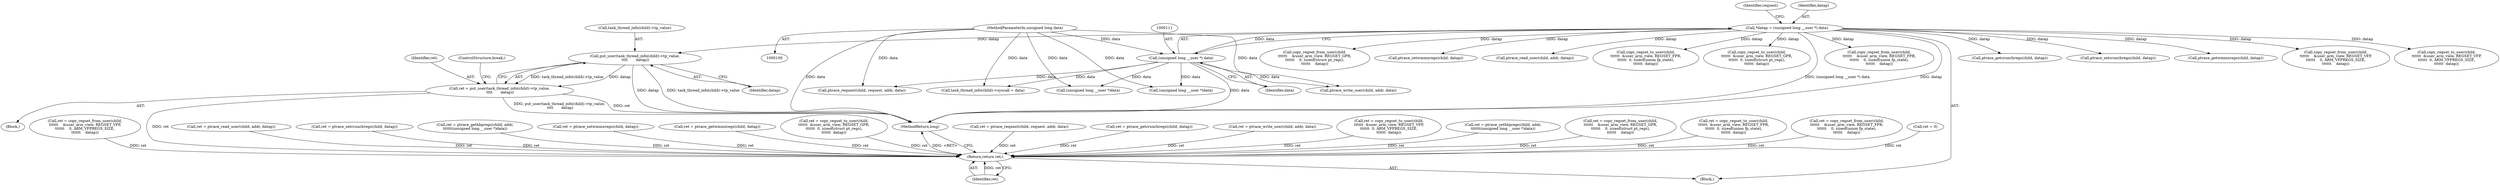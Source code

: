 digraph "0_linux_a4780adeefd042482f624f5e0d577bf9cdcbb760_0@pointer" {
"1000201" [label="(Call,put_user(task_thread_info(child)->tp_value,\n \t\t\t\t       datap))"];
"1000108" [label="(Call,*datap = (unsigned long __user *) data)"];
"1000110" [label="(Call,(unsigned long __user *) data)"];
"1000104" [label="(MethodParameterIn,unsigned long data)"];
"1000199" [label="(Call,ret = put_user(task_thread_info(child)->tp_value,\n \t\t\t\t       datap))"];
"1000306" [label="(Return,return ret;)"];
"1000246" [label="(Call,ret = copy_regset_from_user(child,\n\t\t\t\t\t\t    &user_arm_view, REGSET_VFP,\n\t\t\t\t\t\t    0, ARM_VFPREGS_SIZE,\n\t\t\t\t\t\t    datap))"];
"1000117" [label="(Call,ret = ptrace_read_user(child, addr, datap))"];
"1000119" [label="(Call,ptrace_read_user(child, addr, datap))"];
"1000105" [label="(Block,)"];
"1000200" [label="(Identifier,ret)"];
"1000110" [label="(Call,(unsigned long __user *) data)"];
"1000108" [label="(Call,*datap = (unsigned long __user *) data)"];
"1000115" [label="(Block,)"];
"1000227" [label="(Call,ret = ptrace_setcrunchregs(child, datap))"];
"1000161" [label="(Call,copy_regset_to_user(child,\n\t\t\t\t\t\t  &user_arm_view, REGSET_FPR,\n\t\t\t\t\t\t  0, sizeof(union fp_state),\n\t\t\t\t\t\t  datap))"];
"1000300" [label="(Call,ptrace_request(child, request, addr, data))"];
"1000135" [label="(Call,copy_regset_to_user(child,\n\t\t\t\t\t\t  &user_arm_view, REGSET_GPR,\n\t\t\t\t\t\t  0, sizeof(struct pt_regs),\n\t\t\t\t\t\t  datap))"];
"1000266" [label="(Call,ret = ptrace_gethbpregs(child, addr,\n\t\t\t\t\t\t(unsigned long __user *)data))"];
"1000308" [label="(MethodReturn,long)"];
"1000206" [label="(Identifier,datap)"];
"1000192" [label="(Call,ret = ptrace_setwmmxregs(child, datap))"];
"1000174" [label="(Call,copy_regset_from_user(child,\n\t\t\t\t\t\t    &user_arm_view, REGSET_FPR,\n\t\t\t\t\t\t    0, sizeof(union fp_state),\n\t\t\t\t\t\t    datap))"];
"1000209" [label="(Call,task_thread_info(child)->syscall = data)"];
"1000112" [label="(Identifier,data)"];
"1000222" [label="(Call,ptrace_getcrunchregs(child, datap))"];
"1000185" [label="(Call,ret = ptrace_getwmmxregs(child, datap))"];
"1000229" [label="(Call,ptrace_setcrunchregs(child, datap))"];
"1000133" [label="(Call,ret = copy_regset_to_user(child,\n\t\t\t\t\t\t  &user_arm_view, REGSET_GPR,\n\t\t\t\t\t\t  0, sizeof(struct pt_regs),\n\t\t\t\t\t\t  datap))"];
"1000202" [label="(Call,task_thread_info(child)->tp_value)"];
"1000298" [label="(Call,ret = ptrace_request(child, request, addr, data))"];
"1000220" [label="(Call,ret = ptrace_getcrunchregs(child, datap))"];
"1000104" [label="(MethodParameterIn,unsigned long data)"];
"1000187" [label="(Call,ptrace_getwmmxregs(child, datap))"];
"1000271" [label="(Call,(unsigned long __user *)data)"];
"1000207" [label="(ControlStructure,break;)"];
"1000199" [label="(Call,ret = put_user(task_thread_info(child)->tp_value,\n \t\t\t\t       datap))"];
"1000201" [label="(Call,put_user(task_thread_info(child)->tp_value,\n \t\t\t\t       datap))"];
"1000125" [label="(Call,ret = ptrace_write_user(child, addr, data))"];
"1000306" [label="(Return,return ret;)"];
"1000248" [label="(Call,copy_regset_from_user(child,\n\t\t\t\t\t\t    &user_arm_view, REGSET_VFP,\n\t\t\t\t\t\t    0, ARM_VFPREGS_SIZE,\n\t\t\t\t\t\t    datap))"];
"1000236" [label="(Call,copy_regset_to_user(child,\n\t\t\t\t\t\t  &user_arm_view, REGSET_VFP,\n\t\t\t\t\t\t  0, ARM_VFPREGS_SIZE,\n\t\t\t\t\t\t  datap))"];
"1000127" [label="(Call,ptrace_write_user(child, addr, data))"];
"1000307" [label="(Identifier,ret)"];
"1000234" [label="(Call,ret = copy_regset_to_user(child,\n\t\t\t\t\t\t  &user_arm_view, REGSET_VFP,\n\t\t\t\t\t\t  0, ARM_VFPREGS_SIZE,\n\t\t\t\t\t\t  datap))"];
"1000148" [label="(Call,copy_regset_from_user(child,\n\t\t\t\t\t\t    &user_arm_view, REGSET_GPR,\n\t\t\t\t\t\t    0, sizeof(struct pt_regs),\n\t\t\t\t\t\t    datap))"];
"1000114" [label="(Identifier,request)"];
"1000286" [label="(Call,ret = ptrace_sethbpregs(child, addr,\n\t\t\t\t\t\t(unsigned long __user *)data))"];
"1000146" [label="(Call,ret = copy_regset_from_user(child,\n\t\t\t\t\t\t    &user_arm_view, REGSET_GPR,\n\t\t\t\t\t\t    0, sizeof(struct pt_regs),\n\t\t\t\t\t\t    datap))"];
"1000159" [label="(Call,ret = copy_regset_to_user(child,\n\t\t\t\t\t\t  &user_arm_view, REGSET_FPR,\n\t\t\t\t\t\t  0, sizeof(union fp_state),\n\t\t\t\t\t\t  datap))"];
"1000291" [label="(Call,(unsigned long __user *)data)"];
"1000194" [label="(Call,ptrace_setwmmxregs(child, datap))"];
"1000109" [label="(Identifier,datap)"];
"1000172" [label="(Call,ret = copy_regset_from_user(child,\n\t\t\t\t\t\t    &user_arm_view, REGSET_FPR,\n\t\t\t\t\t\t    0, sizeof(union fp_state),\n\t\t\t\t\t\t    datap))"];
"1000215" [label="(Call,ret = 0)"];
"1000201" -> "1000199"  [label="AST: "];
"1000201" -> "1000206"  [label="CFG: "];
"1000202" -> "1000201"  [label="AST: "];
"1000206" -> "1000201"  [label="AST: "];
"1000199" -> "1000201"  [label="CFG: "];
"1000201" -> "1000308"  [label="DDG: datap"];
"1000201" -> "1000308"  [label="DDG: task_thread_info(child)->tp_value"];
"1000201" -> "1000199"  [label="DDG: task_thread_info(child)->tp_value"];
"1000201" -> "1000199"  [label="DDG: datap"];
"1000108" -> "1000201"  [label="DDG: datap"];
"1000108" -> "1000105"  [label="AST: "];
"1000108" -> "1000110"  [label="CFG: "];
"1000109" -> "1000108"  [label="AST: "];
"1000110" -> "1000108"  [label="AST: "];
"1000114" -> "1000108"  [label="CFG: "];
"1000108" -> "1000308"  [label="DDG: (unsigned long __user *) data"];
"1000108" -> "1000308"  [label="DDG: datap"];
"1000110" -> "1000108"  [label="DDG: data"];
"1000108" -> "1000119"  [label="DDG: datap"];
"1000108" -> "1000135"  [label="DDG: datap"];
"1000108" -> "1000148"  [label="DDG: datap"];
"1000108" -> "1000161"  [label="DDG: datap"];
"1000108" -> "1000174"  [label="DDG: datap"];
"1000108" -> "1000187"  [label="DDG: datap"];
"1000108" -> "1000194"  [label="DDG: datap"];
"1000108" -> "1000222"  [label="DDG: datap"];
"1000108" -> "1000229"  [label="DDG: datap"];
"1000108" -> "1000236"  [label="DDG: datap"];
"1000108" -> "1000248"  [label="DDG: datap"];
"1000110" -> "1000112"  [label="CFG: "];
"1000111" -> "1000110"  [label="AST: "];
"1000112" -> "1000110"  [label="AST: "];
"1000110" -> "1000308"  [label="DDG: data"];
"1000104" -> "1000110"  [label="DDG: data"];
"1000110" -> "1000127"  [label="DDG: data"];
"1000110" -> "1000209"  [label="DDG: data"];
"1000110" -> "1000271"  [label="DDG: data"];
"1000110" -> "1000291"  [label="DDG: data"];
"1000110" -> "1000300"  [label="DDG: data"];
"1000104" -> "1000100"  [label="AST: "];
"1000104" -> "1000308"  [label="DDG: data"];
"1000104" -> "1000127"  [label="DDG: data"];
"1000104" -> "1000209"  [label="DDG: data"];
"1000104" -> "1000271"  [label="DDG: data"];
"1000104" -> "1000291"  [label="DDG: data"];
"1000104" -> "1000300"  [label="DDG: data"];
"1000199" -> "1000115"  [label="AST: "];
"1000200" -> "1000199"  [label="AST: "];
"1000207" -> "1000199"  [label="CFG: "];
"1000199" -> "1000308"  [label="DDG: put_user(task_thread_info(child)->tp_value,\n \t\t\t\t       datap)"];
"1000199" -> "1000308"  [label="DDG: ret"];
"1000199" -> "1000306"  [label="DDG: ret"];
"1000306" -> "1000105"  [label="AST: "];
"1000306" -> "1000307"  [label="CFG: "];
"1000307" -> "1000306"  [label="AST: "];
"1000308" -> "1000306"  [label="CFG: "];
"1000306" -> "1000308"  [label="DDG: <RET>"];
"1000307" -> "1000306"  [label="DDG: ret"];
"1000220" -> "1000306"  [label="DDG: ret"];
"1000234" -> "1000306"  [label="DDG: ret"];
"1000298" -> "1000306"  [label="DDG: ret"];
"1000117" -> "1000306"  [label="DDG: ret"];
"1000146" -> "1000306"  [label="DDG: ret"];
"1000246" -> "1000306"  [label="DDG: ret"];
"1000185" -> "1000306"  [label="DDG: ret"];
"1000125" -> "1000306"  [label="DDG: ret"];
"1000215" -> "1000306"  [label="DDG: ret"];
"1000286" -> "1000306"  [label="DDG: ret"];
"1000159" -> "1000306"  [label="DDG: ret"];
"1000227" -> "1000306"  [label="DDG: ret"];
"1000266" -> "1000306"  [label="DDG: ret"];
"1000133" -> "1000306"  [label="DDG: ret"];
"1000192" -> "1000306"  [label="DDG: ret"];
"1000172" -> "1000306"  [label="DDG: ret"];
}
